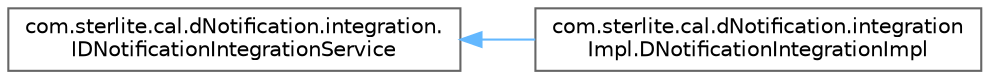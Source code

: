 digraph "Graphical Class Hierarchy"
{
 // LATEX_PDF_SIZE
  bgcolor="transparent";
  edge [fontname=Helvetica,fontsize=10,labelfontname=Helvetica,labelfontsize=10];
  node [fontname=Helvetica,fontsize=10,shape=box,height=0.2,width=0.4];
  rankdir="LR";
  Node0 [id="Node000000",label="com.sterlite.cal.dNotification.integration.\lIDNotificationIntegrationService",height=0.2,width=0.4,color="grey40", fillcolor="white", style="filled",URL="$interfacecom_1_1sterlite_1_1cal_1_1d_notification_1_1integration_1_1_i_d_notification_integration_service.html",tooltip=" "];
  Node0 -> Node1 [id="edge853_Node000000_Node000001",dir="back",color="steelblue1",style="solid",tooltip=" "];
  Node1 [id="Node000001",label="com.sterlite.cal.dNotification.integration\lImpl.DNotificationIntegrationImpl",height=0.2,width=0.4,color="grey40", fillcolor="white", style="filled",URL="$classcom_1_1sterlite_1_1cal_1_1d_notification_1_1integration_impl_1_1_d_notification_integration_impl.html",tooltip=" "];
}
